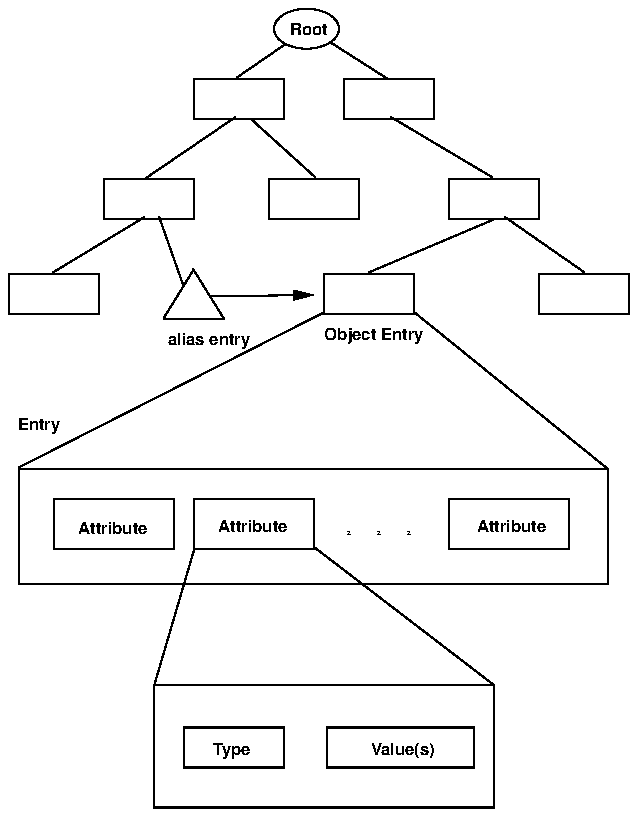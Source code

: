 .zA "enh,8567,R1.0.3, revised text"
.zA "enh,9872,R1.1, revised figure"
.PS
scale = 160
.ps 10
box  wid 272 ht 98 at 304, 130
line   from 296, 289 \
	to 440, 179 
line   from 200, 288 \
	to 168, 179 
box  wid 80 ht 32 at 232, 129
box  wid 118 ht 32 at 365, 129
.ps 10
"\f(HB\s6Type\s0\fP"  at 230, 128
"\f(HB\s6Value(s)\s0\fP"  at 367, 128
"\f(HB\s6Attribute\s0\fP"  at 454, 306
"\f(HB\s6Attribute\s0\fP"  at 247, 306
"\f(HB\s6Attribute\s0\fP"  at 135, 305
.ps 10
box  wid 471 ht 92 at 295.5, 306
box  wid 96 ht 40 at 452, 308
.ps 10
"\f(HB\s22.\s0\fP"  at 372, 304
"\f(HB\s22.\s0\fP"  at 348, 304
"\f(HB\s22.\s0\fP"  at 348, 304
"\f(HB\s22.\s0\fP"  at 324, 304
.ps 10
box  wid 96 ht 40 at 248, 308
box  wid 96 ht 40 at 136, 308
.ps 10
"\f(HB\s6\s0\fP"  at 0, 4
"\f(HB\s6\s0\fP"  at 108, 76
"\f(HB\s6\s0\fP"  at 156, 160
"\f(HB\s6Entry\s0\fP"  at 76, 388
"\f(HB\s6Object Entry\s0\fP"  at 344, 460
.ps 10
box  wid 72 ht 32 at 512, 492
box  wid 72 ht 32 at 340, 492
box  wid 72 ht 32 at 88, 492
box  wid 72 ht 32 at 440, 568
box  wid 72 ht 32 at 164, 568
ellipse wid 52 ht 32 at 290, 704
.ps 10
"\f(HB\s6Root\s0\fP"  at 292, 704
.ps 10
box  wid 72 ht 32 at 356, 648
.ps 10
"\f(HB\s6alias entry\s0\fP"  at 212, 456
.ps 10
box  wid 72 ht 32 at 296, 568
box  wid 72 ht 32 at 236, 648
line   from 304, 477 \
	to 60, 353 
line   from 376, 477 \
	to 531, 352 
line   from 273, 692 \
	to 235, 665 
line   from 233, 633 \
	to 160, 584 
line   from 246, 632 \
	to 297, 585 
line   from 309, 693 \
	to 355, 664 
line   from 358, 633 \
	to 439, 585 
line   from 440, 552 \
	to 340, 509 
line   from 449, 553 \
	to 512, 509 \
	to 512, 509 
line   from 160, 553 \
	to 87, 509 
line   from 172, 553 \
	to 191, 499 
line ->  from 213, 490 \
	to 296, 491 
line   from 199, 511 \
	to 176, 473 \
	to 176, 472 \
	to 224, 472 \
	to 199, 512 
.PE
.zZ "enh,9872,R1.1, revised figure"
.zZ "enh,8567,R1.0.3, revised text"